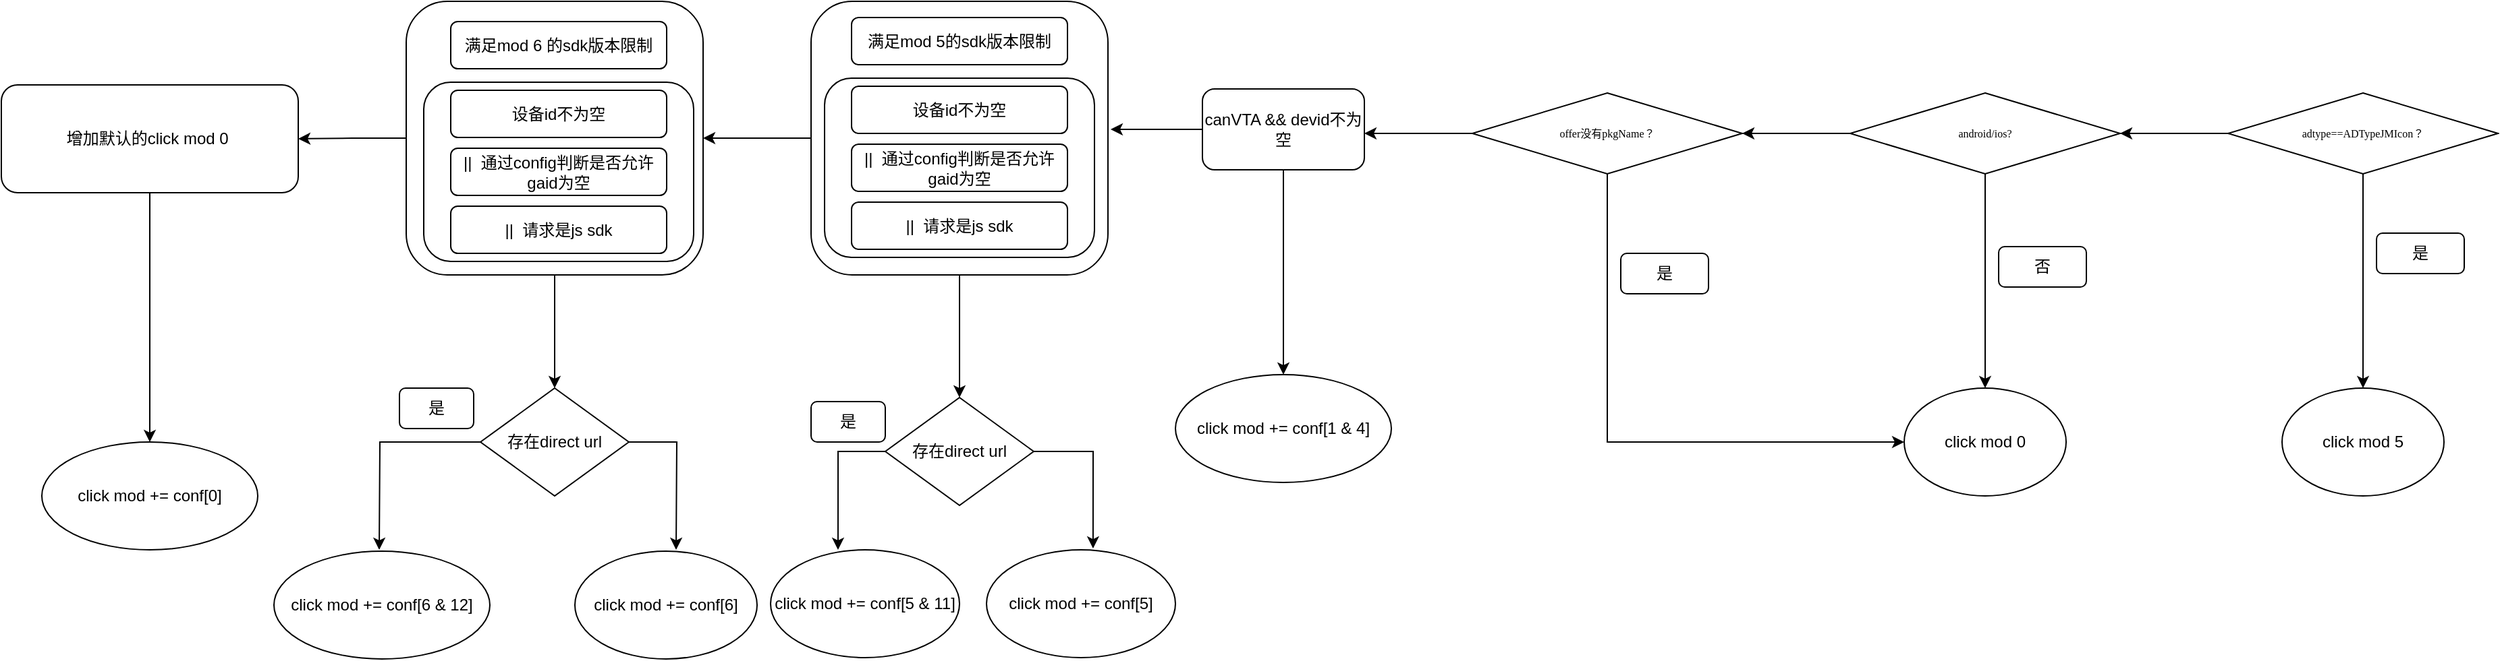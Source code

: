 <mxfile pages="1" version="11.2.8" type="github"><diagram id="F_rELDZetWq2uR_svWCI" name="Page-1"><mxGraphModel dx="3589" dy="399" grid="1" gridSize="10" guides="1" tooltips="1" connect="1" arrows="1" fold="1" page="1" pageScale="1" pageWidth="827" pageHeight="1169" math="0" shadow="0"><root><mxCell id="0"/><mxCell id="1" parent="0"/><mxCell id="Ib4SW6Km4CyZXGs9ju-A-1" value="" style="edgeStyle=orthogonalEdgeStyle;rounded=0;orthogonalLoop=1;jettySize=auto;html=1;" edge="1" parent="1" source="Ib4SW6Km4CyZXGs9ju-A-2" target="Ib4SW6Km4CyZXGs9ju-A-5"><mxGeometry relative="1" as="geometry"/></mxCell><mxCell id="Ib4SW6Km4CyZXGs9ju-A-2" value="" style="rounded=1;whiteSpace=wrap;html=1;" vertex="1" parent="1"><mxGeometry x="-1060" y="233" width="220" height="203" as="geometry"/></mxCell><mxCell id="Ib4SW6Km4CyZXGs9ju-A-3" value="" style="edgeStyle=orthogonalEdgeStyle;rounded=0;orthogonalLoop=1;jettySize=auto;html=1;entryX=0.5;entryY=0;entryDx=0;entryDy=0;" edge="1" parent="1" source="Ib4SW6Km4CyZXGs9ju-A-5" target="Ib4SW6Km4CyZXGs9ju-A-40"><mxGeometry relative="1" as="geometry"><mxPoint x="-1250" y="516" as="targetPoint"/></mxGeometry></mxCell><mxCell id="Ib4SW6Km4CyZXGs9ju-A-4" value="" style="edgeStyle=orthogonalEdgeStyle;rounded=0;orthogonalLoop=1;jettySize=auto;html=1;" edge="1" parent="1" source="Ib4SW6Km4CyZXGs9ju-A-5" target="Ib4SW6Km4CyZXGs9ju-A-7"><mxGeometry relative="1" as="geometry"/></mxCell><mxCell id="Ib4SW6Km4CyZXGs9ju-A-5" value="" style="rounded=1;whiteSpace=wrap;html=1;" vertex="1" parent="1"><mxGeometry x="-1360" y="233" width="220" height="203" as="geometry"/></mxCell><mxCell id="Ib4SW6Km4CyZXGs9ju-A-6" value="" style="edgeStyle=orthogonalEdgeStyle;rounded=0;orthogonalLoop=1;jettySize=auto;html=1;entryX=0.5;entryY=0;entryDx=0;entryDy=0;" edge="1" parent="1" source="Ib4SW6Km4CyZXGs9ju-A-7" target="Ib4SW6Km4CyZXGs9ju-A-49"><mxGeometry relative="1" as="geometry"><mxPoint x="-1550" y="455" as="targetPoint"/></mxGeometry></mxCell><mxCell id="Ib4SW6Km4CyZXGs9ju-A-7" value="增加默认的click mod 0&amp;nbsp;" style="rounded=1;whiteSpace=wrap;html=1;" vertex="1" parent="1"><mxGeometry x="-1660" y="295" width="220" height="80" as="geometry"/></mxCell><mxCell id="Ib4SW6Km4CyZXGs9ju-A-8" value="" style="rounded=1;whiteSpace=wrap;html=1;" vertex="1" parent="1"><mxGeometry x="-1050" y="290" width="200" height="133" as="geometry"/></mxCell><mxCell id="Ib4SW6Km4CyZXGs9ju-A-9" value="" style="edgeStyle=orthogonalEdgeStyle;rounded=0;orthogonalLoop=1;jettySize=auto;html=1;entryX=0.5;entryY=0;entryDx=0;entryDy=0;" edge="1" parent="1" source="Ib4SW6Km4CyZXGs9ju-A-11" target="Ib4SW6Km4CyZXGs9ju-A-18"><mxGeometry relative="1" as="geometry"><mxPoint x="90" y="441" as="targetPoint"/></mxGeometry></mxCell><mxCell id="Ib4SW6Km4CyZXGs9ju-A-10" value="" style="edgeStyle=orthogonalEdgeStyle;rounded=0;orthogonalLoop=1;jettySize=auto;html=1;" edge="1" parent="1" source="Ib4SW6Km4CyZXGs9ju-A-11" target="Ib4SW6Km4CyZXGs9ju-A-14"><mxGeometry relative="1" as="geometry"/></mxCell><mxCell id="Ib4SW6Km4CyZXGs9ju-A-11" value="adtype==ADTypeJMIcon？" style="rhombus;whiteSpace=wrap;html=1;rounded=0;shadow=0;labelBackgroundColor=none;strokeColor=#000000;strokeWidth=1;fillColor=#ffffff;fontFamily=Verdana;fontSize=8;fontColor=#000000;align=center;" vertex="1" parent="1"><mxGeometry x="-10" y="301" width="200" height="60" as="geometry"/></mxCell><mxCell id="Ib4SW6Km4CyZXGs9ju-A-12" value="" style="edgeStyle=orthogonalEdgeStyle;rounded=0;orthogonalLoop=1;jettySize=auto;html=1;entryX=0.5;entryY=0;entryDx=0;entryDy=0;" edge="1" parent="1" source="Ib4SW6Km4CyZXGs9ju-A-14" target="Ib4SW6Km4CyZXGs9ju-A-20"><mxGeometry relative="1" as="geometry"><mxPoint x="-190" y="441" as="targetPoint"/></mxGeometry></mxCell><mxCell id="Ib4SW6Km4CyZXGs9ju-A-13" value="" style="edgeStyle=orthogonalEdgeStyle;rounded=0;orthogonalLoop=1;jettySize=auto;html=1;" edge="1" parent="1" source="Ib4SW6Km4CyZXGs9ju-A-14" target="Ib4SW6Km4CyZXGs9ju-A-17"><mxGeometry relative="1" as="geometry"/></mxCell><mxCell id="Ib4SW6Km4CyZXGs9ju-A-14" value="android/ios?" style="rhombus;whiteSpace=wrap;html=1;rounded=0;shadow=0;labelBackgroundColor=none;strokeColor=#000000;strokeWidth=1;fillColor=#ffffff;fontFamily=Verdana;fontSize=8;fontColor=#000000;align=center;" vertex="1" parent="1"><mxGeometry x="-290" y="301" width="200" height="60" as="geometry"/></mxCell><mxCell id="Ib4SW6Km4CyZXGs9ju-A-15" value="" style="edgeStyle=orthogonalEdgeStyle;rounded=0;orthogonalLoop=1;jettySize=auto;html=1;entryX=0;entryY=0.5;entryDx=0;entryDy=0;" edge="1" parent="1" source="Ib4SW6Km4CyZXGs9ju-A-17" target="Ib4SW6Km4CyZXGs9ju-A-20"><mxGeometry relative="1" as="geometry"><mxPoint x="-470" y="560" as="targetPoint"/><Array as="points"><mxPoint x="-470" y="560"/></Array></mxGeometry></mxCell><mxCell id="Ib4SW6Km4CyZXGs9ju-A-16" value="" style="edgeStyle=orthogonalEdgeStyle;rounded=0;orthogonalLoop=1;jettySize=auto;html=1;" edge="1" parent="1" source="Ib4SW6Km4CyZXGs9ju-A-17"><mxGeometry relative="1" as="geometry"><mxPoint x="-650" y="331" as="targetPoint"/></mxGeometry></mxCell><mxCell id="Ib4SW6Km4CyZXGs9ju-A-17" value="offer没有pkgName？" style="rhombus;whiteSpace=wrap;html=1;rounded=0;shadow=0;labelBackgroundColor=none;strokeColor=#000000;strokeWidth=1;fillColor=#ffffff;fontFamily=Verdana;fontSize=8;fontColor=#000000;align=center;" vertex="1" parent="1"><mxGeometry x="-570" y="301" width="200" height="60" as="geometry"/></mxCell><mxCell id="Ib4SW6Km4CyZXGs9ju-A-18" value="click mod 5" style="ellipse;whiteSpace=wrap;html=1;" vertex="1" parent="1"><mxGeometry x="30" y="520" width="120" height="80" as="geometry"/></mxCell><mxCell id="Ib4SW6Km4CyZXGs9ju-A-19" value="是" style="rounded=1;whiteSpace=wrap;html=1;" vertex="1" parent="1"><mxGeometry x="100" y="405" width="65" height="30" as="geometry"/></mxCell><mxCell id="Ib4SW6Km4CyZXGs9ju-A-20" value="click mod 0" style="ellipse;whiteSpace=wrap;html=1;" vertex="1" parent="1"><mxGeometry x="-250" y="520" width="120" height="80" as="geometry"/></mxCell><mxCell id="Ib4SW6Km4CyZXGs9ju-A-21" value="否" style="rounded=1;whiteSpace=wrap;html=1;" vertex="1" parent="1"><mxGeometry x="-180" y="415" width="65" height="30" as="geometry"/></mxCell><mxCell id="Ib4SW6Km4CyZXGs9ju-A-22" value="是" style="rounded=1;whiteSpace=wrap;html=1;" vertex="1" parent="1"><mxGeometry x="-460" y="420" width="65" height="30" as="geometry"/></mxCell><mxCell id="Ib4SW6Km4CyZXGs9ju-A-23" value="" style="edgeStyle=orthogonalEdgeStyle;rounded=0;orthogonalLoop=1;jettySize=auto;html=1;entryX=0.5;entryY=0;entryDx=0;entryDy=0;" edge="1" parent="1" source="Ib4SW6Km4CyZXGs9ju-A-25" target="Ib4SW6Km4CyZXGs9ju-A-27"><mxGeometry relative="1" as="geometry"><mxPoint x="-710" y="438" as="targetPoint"/></mxGeometry></mxCell><mxCell id="Ib4SW6Km4CyZXGs9ju-A-24" value="" style="edgeStyle=orthogonalEdgeStyle;rounded=0;orthogonalLoop=1;jettySize=auto;html=1;entryX=1.009;entryY=0.468;entryDx=0;entryDy=0;entryPerimeter=0;" edge="1" parent="1" source="Ib4SW6Km4CyZXGs9ju-A-25" target="Ib4SW6Km4CyZXGs9ju-A-2"><mxGeometry relative="1" as="geometry"/></mxCell><mxCell id="Ib4SW6Km4CyZXGs9ju-A-25" value="canVTA &amp;amp;&amp;amp; devid不为空" style="rounded=1;whiteSpace=wrap;html=1;" vertex="1" parent="1"><mxGeometry x="-770" y="298" width="120" height="60" as="geometry"/></mxCell><mxCell id="Ib4SW6Km4CyZXGs9ju-A-26" value="满足mod 5的sdk版本限制" style="rounded=1;whiteSpace=wrap;html=1;" vertex="1" parent="1"><mxGeometry x="-1030" y="245" width="160" height="35" as="geometry"/></mxCell><mxCell id="Ib4SW6Km4CyZXGs9ju-A-27" value="click mod += conf[1 &amp;amp; 4]" style="ellipse;whiteSpace=wrap;html=1;" vertex="1" parent="1"><mxGeometry x="-790" y="510" width="160" height="80" as="geometry"/></mxCell><mxCell id="Ib4SW6Km4CyZXGs9ju-A-28" value="||&amp;nbsp; 通过config判断是否允许gaid为空" style="rounded=1;whiteSpace=wrap;html=1;" vertex="1" parent="1"><mxGeometry x="-1030" y="339" width="160" height="35" as="geometry"/></mxCell><mxCell id="Ib4SW6Km4CyZXGs9ju-A-29" value="设备id不为空" style="rounded=1;whiteSpace=wrap;html=1;" vertex="1" parent="1"><mxGeometry x="-1030" y="296" width="160" height="35" as="geometry"/></mxCell><mxCell id="Ib4SW6Km4CyZXGs9ju-A-30" value="||&amp;nbsp;&amp;nbsp;&lt;span style=&quot;background-color: rgb(255 , 255 , 255) ; font-size: 9pt&quot;&gt;请求是js sdk&lt;/span&gt;" style="rounded=1;whiteSpace=wrap;html=1;" vertex="1" parent="1"><mxGeometry x="-1030" y="382" width="160" height="35" as="geometry"/></mxCell><mxCell id="Ib4SW6Km4CyZXGs9ju-A-31" value="click mod += conf[5 &amp;amp; 11]" style="ellipse;whiteSpace=wrap;html=1;" vertex="1" parent="1"><mxGeometry x="-1090" y="640" width="140" height="80" as="geometry"/></mxCell><mxCell id="Ib4SW6Km4CyZXGs9ju-A-32" value="" style="rounded=1;whiteSpace=wrap;html=1;" vertex="1" parent="1"><mxGeometry x="-1347" y="293" width="200" height="133" as="geometry"/></mxCell><mxCell id="Ib4SW6Km4CyZXGs9ju-A-33" value="满足mod 6 的sdk版本限制" style="rounded=1;whiteSpace=wrap;html=1;" vertex="1" parent="1"><mxGeometry x="-1327" y="248" width="160" height="35" as="geometry"/></mxCell><mxCell id="Ib4SW6Km4CyZXGs9ju-A-34" value="||&amp;nbsp; 通过config判断是否允许gaid为空" style="rounded=1;whiteSpace=wrap;html=1;" vertex="1" parent="1"><mxGeometry x="-1327" y="342" width="160" height="35" as="geometry"/></mxCell><mxCell id="Ib4SW6Km4CyZXGs9ju-A-35" value="设备id不为空" style="rounded=1;whiteSpace=wrap;html=1;" vertex="1" parent="1"><mxGeometry x="-1327" y="299" width="160" height="35" as="geometry"/></mxCell><mxCell id="Ib4SW6Km4CyZXGs9ju-A-36" value="||&amp;nbsp;&amp;nbsp;&lt;span style=&quot;background-color: rgb(255 , 255 , 255) ; font-size: 9pt&quot;&gt;请求是js sdk&lt;/span&gt;" style="rounded=1;whiteSpace=wrap;html=1;" vertex="1" parent="1"><mxGeometry x="-1327" y="385" width="160" height="35" as="geometry"/></mxCell><mxCell id="Ib4SW6Km4CyZXGs9ju-A-37" value="click mod += conf[6 &amp;amp; 12]" style="ellipse;whiteSpace=wrap;html=1;" vertex="1" parent="1"><mxGeometry x="-1458" y="641" width="160" height="80" as="geometry"/></mxCell><mxCell id="Ib4SW6Km4CyZXGs9ju-A-38" value="" style="edgeStyle=orthogonalEdgeStyle;rounded=0;orthogonalLoop=1;jettySize=auto;html=1;" edge="1" parent="1" source="Ib4SW6Km4CyZXGs9ju-A-40"><mxGeometry relative="1" as="geometry"><mxPoint x="-1380" y="640" as="targetPoint"/></mxGeometry></mxCell><mxCell id="Ib4SW6Km4CyZXGs9ju-A-39" value="" style="edgeStyle=orthogonalEdgeStyle;rounded=0;orthogonalLoop=1;jettySize=auto;html=1;" edge="1" parent="1" source="Ib4SW6Km4CyZXGs9ju-A-40"><mxGeometry relative="1" as="geometry"><mxPoint x="-1160" y="640" as="targetPoint"/></mxGeometry></mxCell><mxCell id="Ib4SW6Km4CyZXGs9ju-A-40" value="存在direct url" style="rhombus;whiteSpace=wrap;html=1;" vertex="1" parent="1"><mxGeometry x="-1305" y="520" width="110" height="80" as="geometry"/></mxCell><mxCell id="Ib4SW6Km4CyZXGs9ju-A-41" value="是" style="rounded=1;whiteSpace=wrap;html=1;" vertex="1" parent="1"><mxGeometry x="-1365" y="520" width="55" height="30" as="geometry"/></mxCell><mxCell id="Ib4SW6Km4CyZXGs9ju-A-42" value="click mod += conf[6]" style="ellipse;whiteSpace=wrap;html=1;" vertex="1" parent="1"><mxGeometry x="-1235" y="641" width="135" height="80" as="geometry"/></mxCell><mxCell id="Ib4SW6Km4CyZXGs9ju-A-43" value="" style="edgeStyle=orthogonalEdgeStyle;rounded=0;orthogonalLoop=1;jettySize=auto;html=1;entryX=0.357;entryY=0;entryDx=0;entryDy=0;entryPerimeter=0;exitX=0;exitY=0.5;exitDx=0;exitDy=0;" edge="1" parent="1" source="Ib4SW6Km4CyZXGs9ju-A-45" target="Ib4SW6Km4CyZXGs9ju-A-31"><mxGeometry relative="1" as="geometry"><mxPoint x="-1050" y="545" as="targetPoint"/><Array as="points"><mxPoint x="-1040" y="567"/></Array></mxGeometry></mxCell><mxCell id="Ib4SW6Km4CyZXGs9ju-A-44" value="" style="edgeStyle=orthogonalEdgeStyle;rounded=0;orthogonalLoop=1;jettySize=auto;html=1;entryX=0.564;entryY=-0.012;entryDx=0;entryDy=0;entryPerimeter=0;" edge="1" parent="1" source="Ib4SW6Km4CyZXGs9ju-A-45" target="Ib4SW6Km4CyZXGs9ju-A-48"><mxGeometry relative="1" as="geometry"><mxPoint x="-850" y="545" as="targetPoint"/><Array as="points"><mxPoint x="-851" y="567"/></Array></mxGeometry></mxCell><mxCell id="Ib4SW6Km4CyZXGs9ju-A-45" value="存在direct url" style="rhombus;whiteSpace=wrap;html=1;" vertex="1" parent="1"><mxGeometry x="-1005" y="527" width="110" height="80" as="geometry"/></mxCell><mxCell id="Ib4SW6Km4CyZXGs9ju-A-46" value="" style="edgeStyle=orthogonalEdgeStyle;rounded=0;orthogonalLoop=1;jettySize=auto;html=1;" edge="1" parent="1" source="Ib4SW6Km4CyZXGs9ju-A-2" target="Ib4SW6Km4CyZXGs9ju-A-45"><mxGeometry relative="1" as="geometry"><mxPoint x="-950" y="436" as="sourcePoint"/><mxPoint x="-970" y="640" as="targetPoint"/></mxGeometry></mxCell><mxCell id="Ib4SW6Km4CyZXGs9ju-A-47" value="是" style="rounded=1;whiteSpace=wrap;html=1;" vertex="1" parent="1"><mxGeometry x="-1060" y="530" width="55" height="30" as="geometry"/></mxCell><mxCell id="Ib4SW6Km4CyZXGs9ju-A-48" value="click mod += conf[5]" style="ellipse;whiteSpace=wrap;html=1;" vertex="1" parent="1"><mxGeometry x="-930" y="640" width="140" height="80" as="geometry"/></mxCell><mxCell id="Ib4SW6Km4CyZXGs9ju-A-49" value="click mod += conf[0]" style="ellipse;whiteSpace=wrap;html=1;" vertex="1" parent="1"><mxGeometry x="-1630" y="560" width="160" height="80" as="geometry"/></mxCell></root></mxGraphModel></diagram></mxfile>